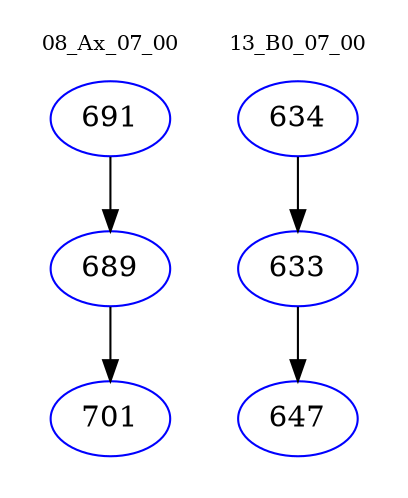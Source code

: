 digraph{
subgraph cluster_0 {
color = white
label = "08_Ax_07_00";
fontsize=10;
T0_691 [label="691", color="blue"]
T0_691 -> T0_689 [color="black"]
T0_689 [label="689", color="blue"]
T0_689 -> T0_701 [color="black"]
T0_701 [label="701", color="blue"]
}
subgraph cluster_1 {
color = white
label = "13_B0_07_00";
fontsize=10;
T1_634 [label="634", color="blue"]
T1_634 -> T1_633 [color="black"]
T1_633 [label="633", color="blue"]
T1_633 -> T1_647 [color="black"]
T1_647 [label="647", color="blue"]
}
}
